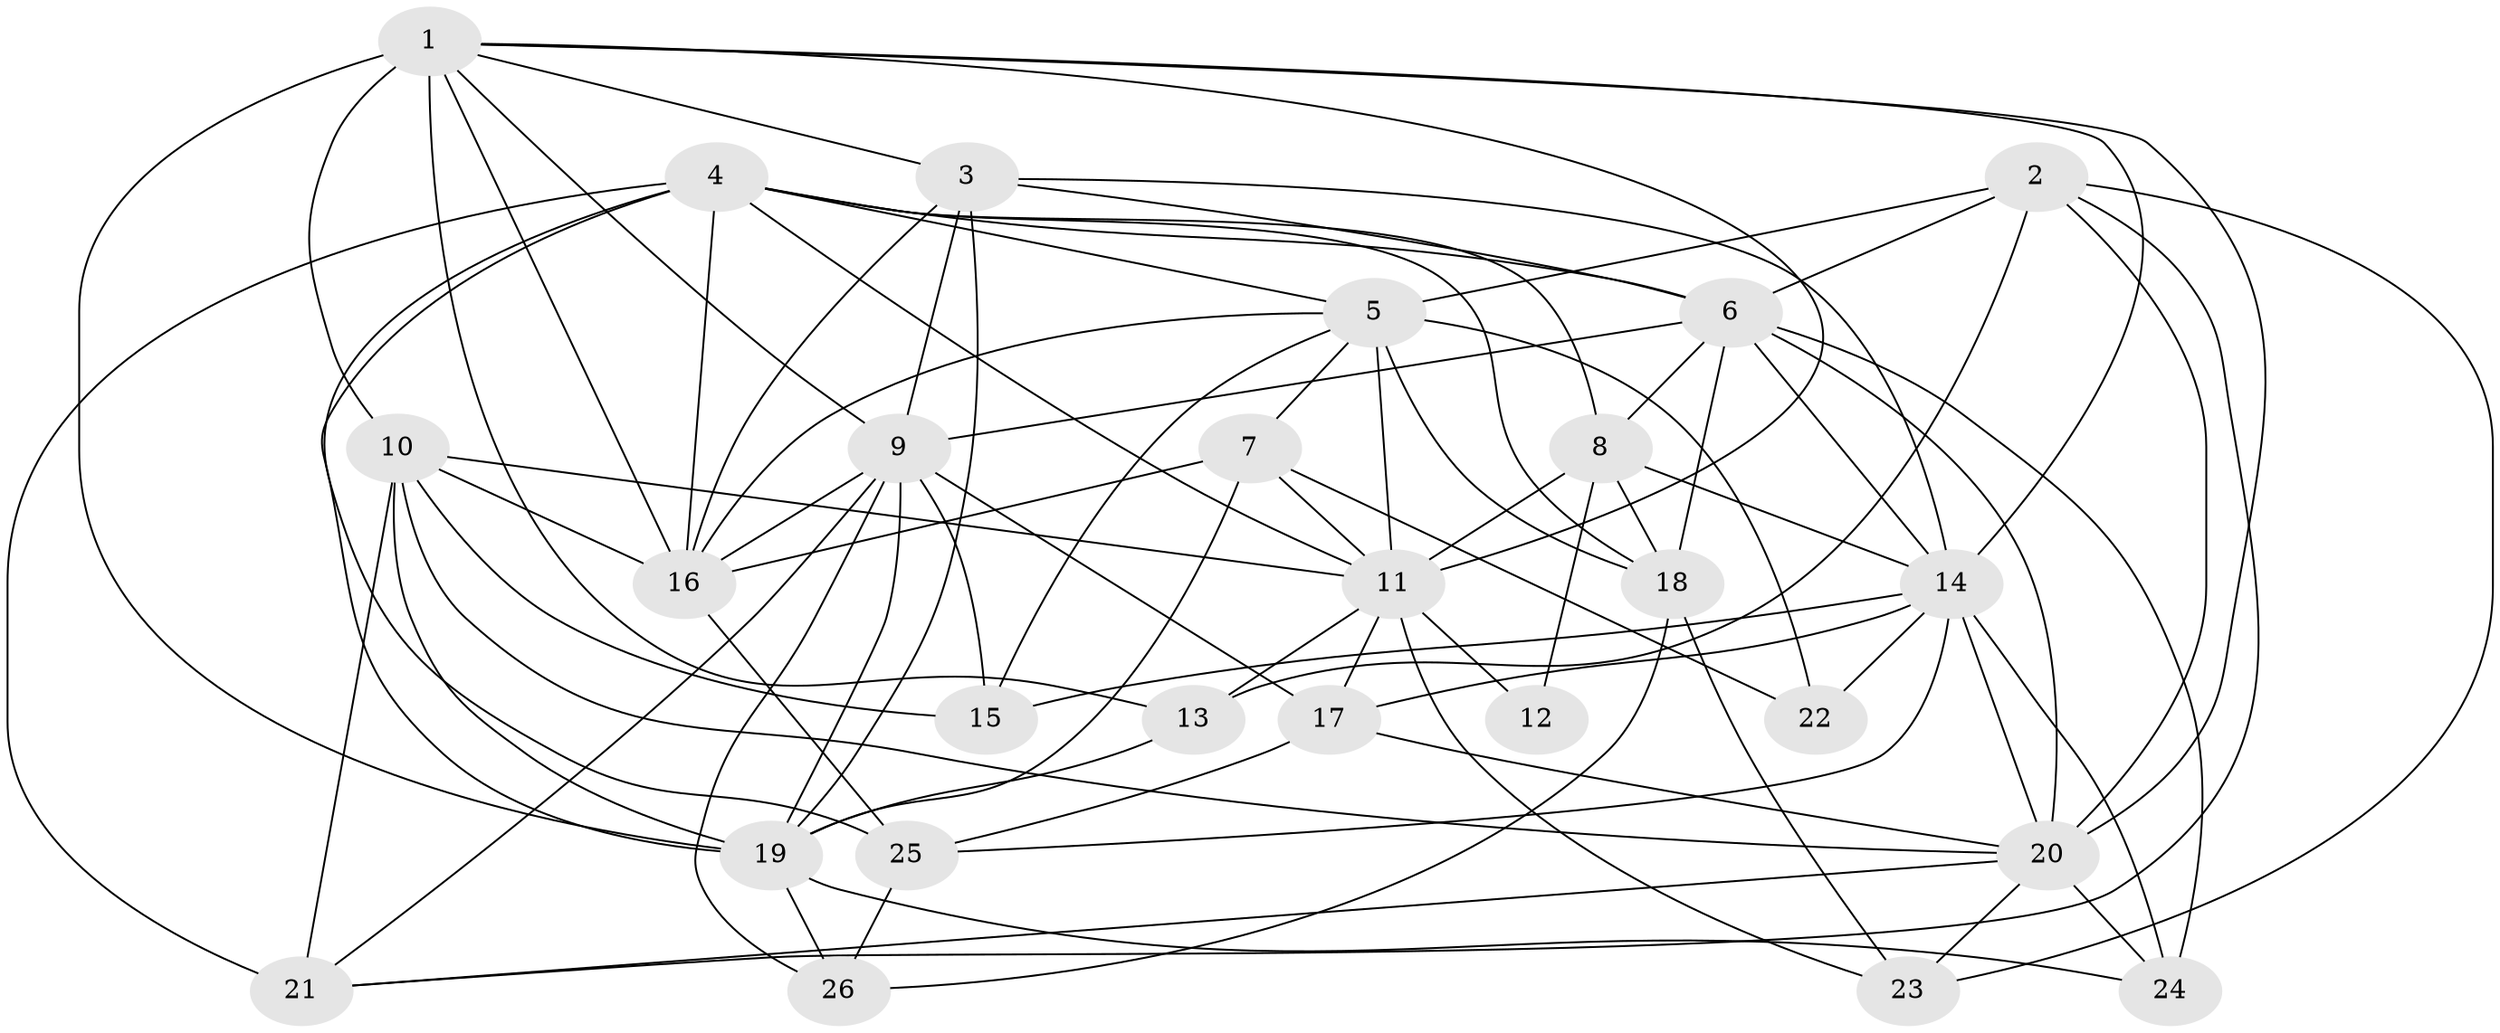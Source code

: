 // original degree distribution, {4: 1.0}
// Generated by graph-tools (version 1.1) at 2025/53/03/04/25 22:53:54]
// undirected, 26 vertices, 83 edges
graph export_dot {
  node [color=gray90,style=filled];
  1;
  2;
  3;
  4;
  5;
  6;
  7;
  8;
  9;
  10;
  11;
  12;
  13;
  14;
  15;
  16;
  17;
  18;
  19;
  20;
  21;
  22;
  23;
  24;
  25;
  26;
  1 -- 3 [weight=1.0];
  1 -- 9 [weight=1.0];
  1 -- 10 [weight=1.0];
  1 -- 11 [weight=1.0];
  1 -- 13 [weight=3.0];
  1 -- 14 [weight=1.0];
  1 -- 16 [weight=1.0];
  1 -- 19 [weight=2.0];
  1 -- 20 [weight=1.0];
  2 -- 5 [weight=3.0];
  2 -- 6 [weight=1.0];
  2 -- 13 [weight=1.0];
  2 -- 20 [weight=1.0];
  2 -- 21 [weight=1.0];
  2 -- 23 [weight=1.0];
  3 -- 6 [weight=1.0];
  3 -- 9 [weight=1.0];
  3 -- 14 [weight=1.0];
  3 -- 16 [weight=1.0];
  3 -- 19 [weight=1.0];
  4 -- 5 [weight=1.0];
  4 -- 6 [weight=1.0];
  4 -- 8 [weight=1.0];
  4 -- 11 [weight=1.0];
  4 -- 16 [weight=2.0];
  4 -- 18 [weight=1.0];
  4 -- 19 [weight=1.0];
  4 -- 21 [weight=2.0];
  4 -- 25 [weight=2.0];
  5 -- 7 [weight=1.0];
  5 -- 11 [weight=1.0];
  5 -- 15 [weight=1.0];
  5 -- 16 [weight=2.0];
  5 -- 18 [weight=2.0];
  5 -- 22 [weight=1.0];
  6 -- 8 [weight=1.0];
  6 -- 9 [weight=2.0];
  6 -- 14 [weight=2.0];
  6 -- 18 [weight=1.0];
  6 -- 20 [weight=2.0];
  6 -- 24 [weight=1.0];
  7 -- 11 [weight=1.0];
  7 -- 16 [weight=3.0];
  7 -- 19 [weight=1.0];
  7 -- 22 [weight=2.0];
  8 -- 11 [weight=1.0];
  8 -- 12 [weight=2.0];
  8 -- 14 [weight=1.0];
  8 -- 18 [weight=2.0];
  9 -- 15 [weight=1.0];
  9 -- 16 [weight=1.0];
  9 -- 17 [weight=1.0];
  9 -- 19 [weight=1.0];
  9 -- 21 [weight=1.0];
  9 -- 26 [weight=1.0];
  10 -- 11 [weight=1.0];
  10 -- 15 [weight=2.0];
  10 -- 16 [weight=1.0];
  10 -- 19 [weight=1.0];
  10 -- 20 [weight=1.0];
  10 -- 21 [weight=1.0];
  11 -- 12 [weight=2.0];
  11 -- 13 [weight=1.0];
  11 -- 17 [weight=2.0];
  11 -- 23 [weight=1.0];
  13 -- 19 [weight=1.0];
  14 -- 15 [weight=2.0];
  14 -- 17 [weight=1.0];
  14 -- 20 [weight=1.0];
  14 -- 22 [weight=1.0];
  14 -- 24 [weight=1.0];
  14 -- 25 [weight=1.0];
  16 -- 25 [weight=1.0];
  17 -- 20 [weight=1.0];
  17 -- 25 [weight=1.0];
  18 -- 23 [weight=1.0];
  18 -- 26 [weight=1.0];
  19 -- 24 [weight=1.0];
  19 -- 26 [weight=1.0];
  20 -- 21 [weight=1.0];
  20 -- 23 [weight=1.0];
  20 -- 24 [weight=1.0];
  25 -- 26 [weight=1.0];
}
